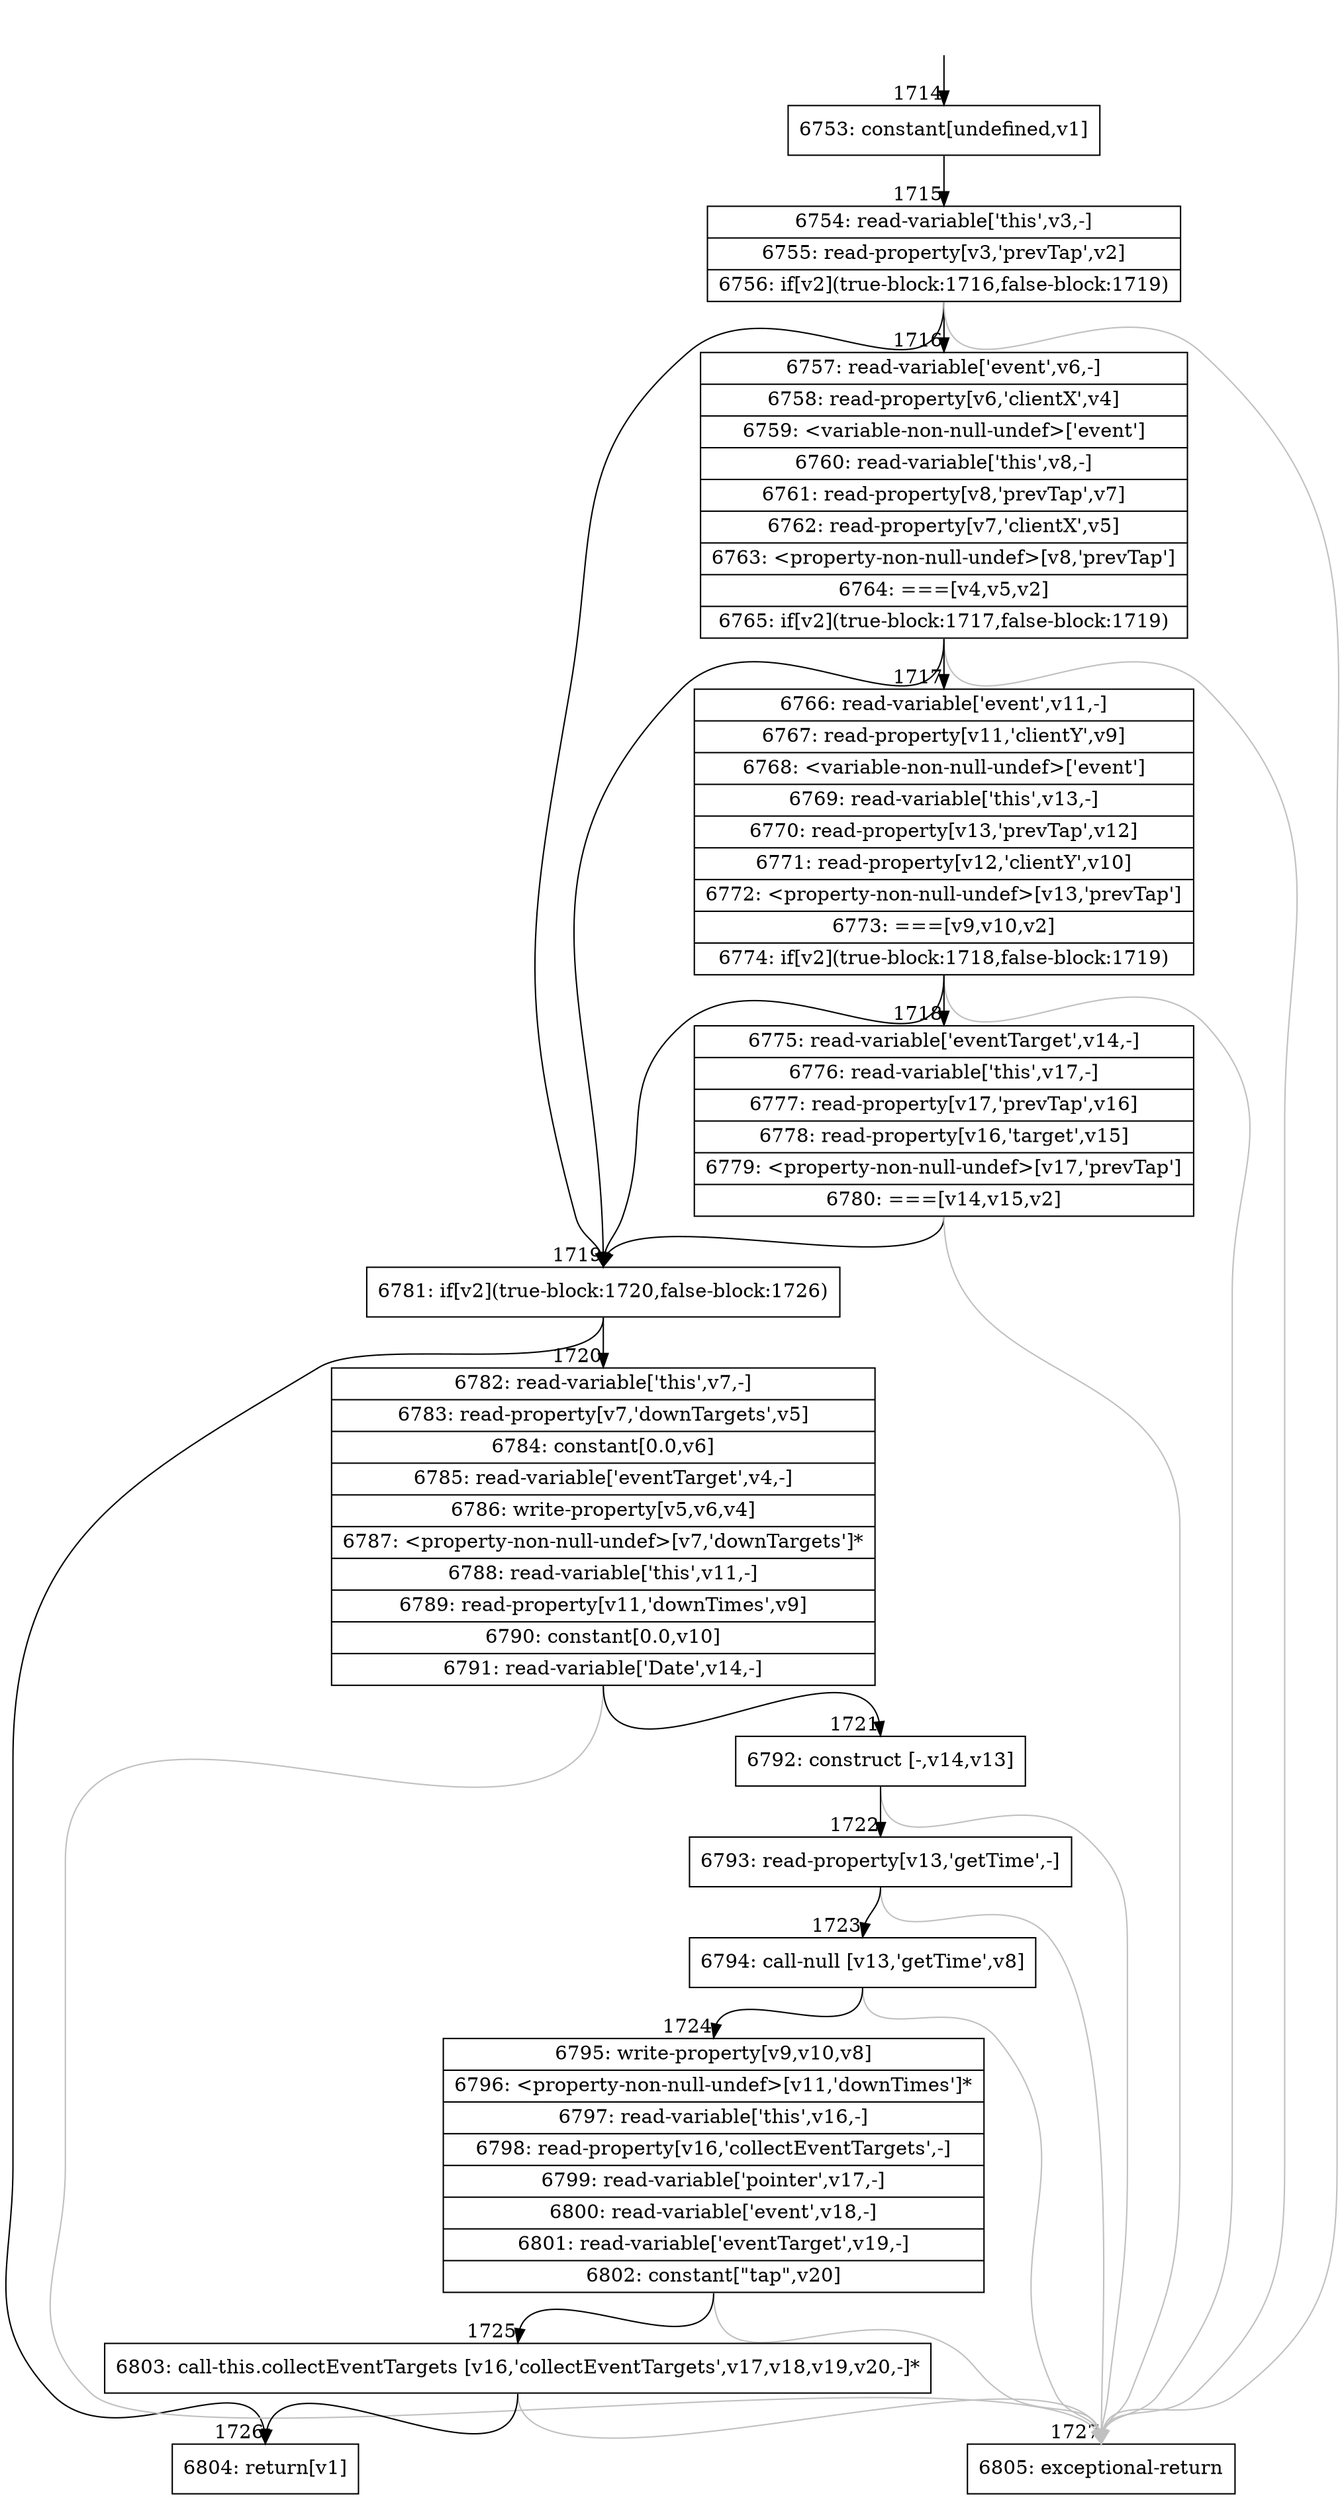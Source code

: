 digraph {
rankdir="TD"
BB_entry87[shape=none,label=""];
BB_entry87 -> BB1714 [tailport=s, headport=n, headlabel="    1714"]
BB1714 [shape=record label="{6753: constant[undefined,v1]}" ] 
BB1714 -> BB1715 [tailport=s, headport=n, headlabel="      1715"]
BB1715 [shape=record label="{6754: read-variable['this',v3,-]|6755: read-property[v3,'prevTap',v2]|6756: if[v2](true-block:1716,false-block:1719)}" ] 
BB1715 -> BB1719 [tailport=s, headport=n, headlabel="      1719"]
BB1715 -> BB1716 [tailport=s, headport=n, headlabel="      1716"]
BB1715 -> BB1727 [tailport=s, headport=n, color=gray, headlabel="      1727"]
BB1716 [shape=record label="{6757: read-variable['event',v6,-]|6758: read-property[v6,'clientX',v4]|6759: \<variable-non-null-undef\>['event']|6760: read-variable['this',v8,-]|6761: read-property[v8,'prevTap',v7]|6762: read-property[v7,'clientX',v5]|6763: \<property-non-null-undef\>[v8,'prevTap']|6764: ===[v4,v5,v2]|6765: if[v2](true-block:1717,false-block:1719)}" ] 
BB1716 -> BB1719 [tailport=s, headport=n]
BB1716 -> BB1717 [tailport=s, headport=n, headlabel="      1717"]
BB1716 -> BB1727 [tailport=s, headport=n, color=gray]
BB1717 [shape=record label="{6766: read-variable['event',v11,-]|6767: read-property[v11,'clientY',v9]|6768: \<variable-non-null-undef\>['event']|6769: read-variable['this',v13,-]|6770: read-property[v13,'prevTap',v12]|6771: read-property[v12,'clientY',v10]|6772: \<property-non-null-undef\>[v13,'prevTap']|6773: ===[v9,v10,v2]|6774: if[v2](true-block:1718,false-block:1719)}" ] 
BB1717 -> BB1719 [tailport=s, headport=n]
BB1717 -> BB1718 [tailport=s, headport=n, headlabel="      1718"]
BB1717 -> BB1727 [tailport=s, headport=n, color=gray]
BB1718 [shape=record label="{6775: read-variable['eventTarget',v14,-]|6776: read-variable['this',v17,-]|6777: read-property[v17,'prevTap',v16]|6778: read-property[v16,'target',v15]|6779: \<property-non-null-undef\>[v17,'prevTap']|6780: ===[v14,v15,v2]}" ] 
BB1718 -> BB1719 [tailport=s, headport=n]
BB1718 -> BB1727 [tailport=s, headport=n, color=gray]
BB1719 [shape=record label="{6781: if[v2](true-block:1720,false-block:1726)}" ] 
BB1719 -> BB1720 [tailport=s, headport=n, headlabel="      1720"]
BB1719 -> BB1726 [tailport=s, headport=n, headlabel="      1726"]
BB1720 [shape=record label="{6782: read-variable['this',v7,-]|6783: read-property[v7,'downTargets',v5]|6784: constant[0.0,v6]|6785: read-variable['eventTarget',v4,-]|6786: write-property[v5,v6,v4]|6787: \<property-non-null-undef\>[v7,'downTargets']*|6788: read-variable['this',v11,-]|6789: read-property[v11,'downTimes',v9]|6790: constant[0.0,v10]|6791: read-variable['Date',v14,-]}" ] 
BB1720 -> BB1721 [tailport=s, headport=n, headlabel="      1721"]
BB1720 -> BB1727 [tailport=s, headport=n, color=gray]
BB1721 [shape=record label="{6792: construct [-,v14,v13]}" ] 
BB1721 -> BB1722 [tailport=s, headport=n, headlabel="      1722"]
BB1721 -> BB1727 [tailport=s, headport=n, color=gray]
BB1722 [shape=record label="{6793: read-property[v13,'getTime',-]}" ] 
BB1722 -> BB1723 [tailport=s, headport=n, headlabel="      1723"]
BB1722 -> BB1727 [tailport=s, headport=n, color=gray]
BB1723 [shape=record label="{6794: call-null [v13,'getTime',v8]}" ] 
BB1723 -> BB1724 [tailport=s, headport=n, headlabel="      1724"]
BB1723 -> BB1727 [tailport=s, headport=n, color=gray]
BB1724 [shape=record label="{6795: write-property[v9,v10,v8]|6796: \<property-non-null-undef\>[v11,'downTimes']*|6797: read-variable['this',v16,-]|6798: read-property[v16,'collectEventTargets',-]|6799: read-variable['pointer',v17,-]|6800: read-variable['event',v18,-]|6801: read-variable['eventTarget',v19,-]|6802: constant[\"tap\",v20]}" ] 
BB1724 -> BB1725 [tailport=s, headport=n, headlabel="      1725"]
BB1724 -> BB1727 [tailport=s, headport=n, color=gray]
BB1725 [shape=record label="{6803: call-this.collectEventTargets [v16,'collectEventTargets',v17,v18,v19,v20,-]*}" ] 
BB1725 -> BB1726 [tailport=s, headport=n]
BB1725 -> BB1727 [tailport=s, headport=n, color=gray]
BB1726 [shape=record label="{6804: return[v1]}" ] 
BB1727 [shape=record label="{6805: exceptional-return}" ] 
//#$~ 2173
}
